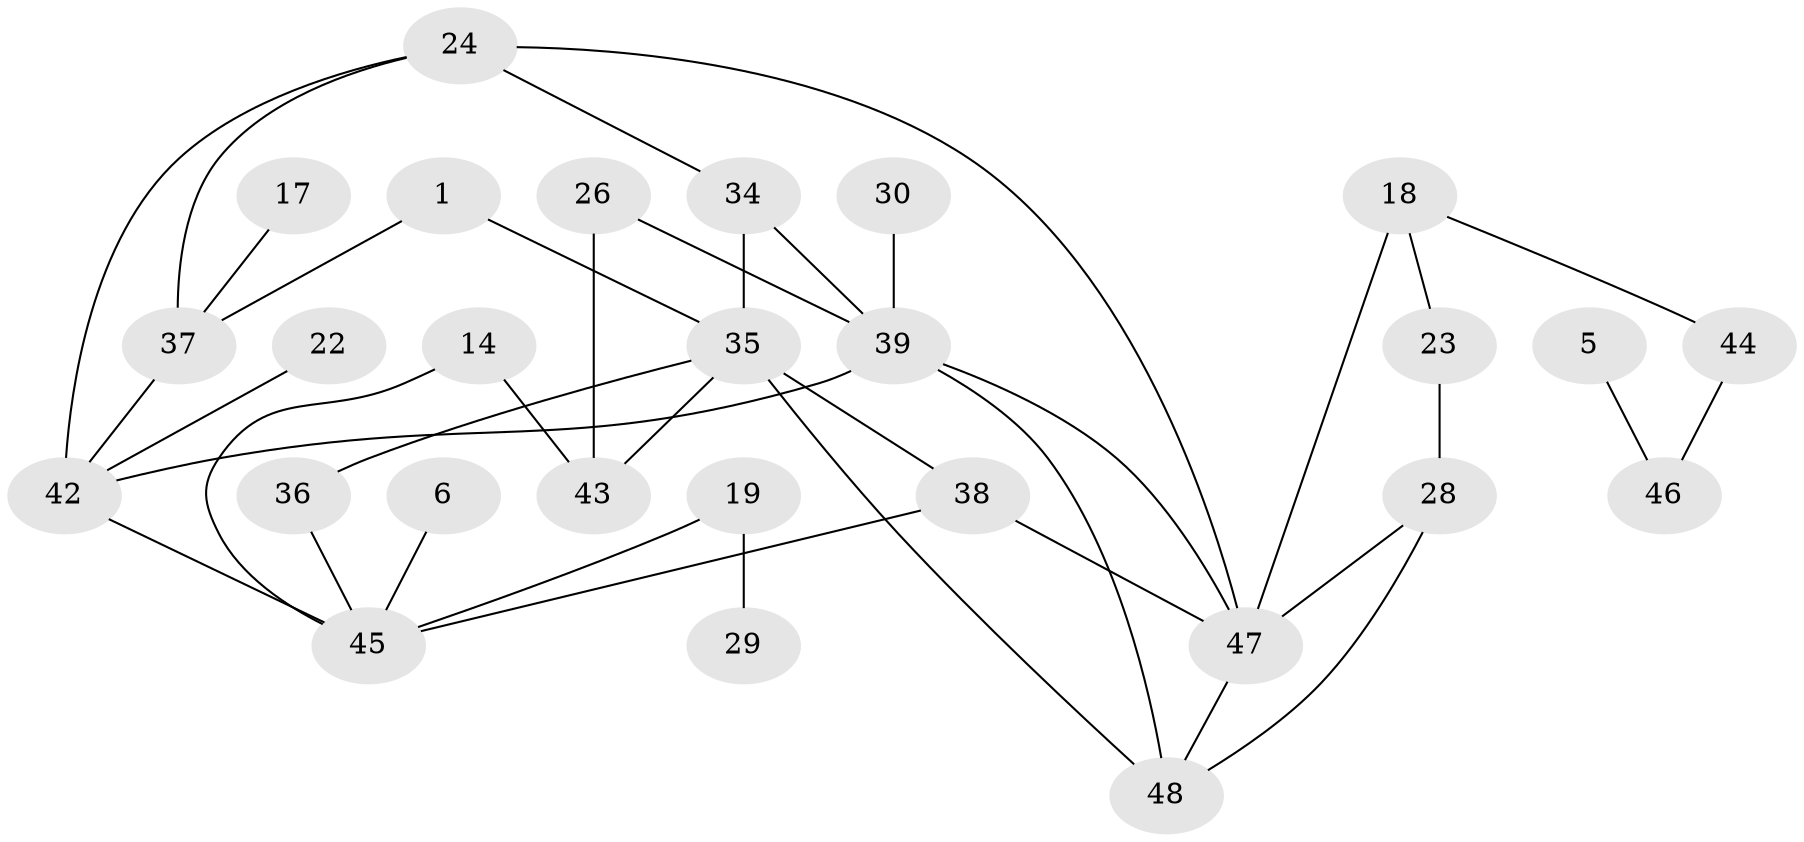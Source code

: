 // original degree distribution, {2: 0.23711340206185566, 3: 0.18556701030927836, 1: 0.26804123711340205, 4: 0.08247422680412371, 0: 0.18556701030927836, 5: 0.020618556701030927, 6: 0.020618556701030927}
// Generated by graph-tools (version 1.1) at 2025/00/03/09/25 03:00:43]
// undirected, 27 vertices, 39 edges
graph export_dot {
graph [start="1"]
  node [color=gray90,style=filled];
  1;
  5;
  6;
  14;
  17;
  18;
  19;
  22;
  23;
  24;
  26;
  28;
  29;
  30;
  34;
  35;
  36;
  37;
  38;
  39;
  42;
  43;
  44;
  45;
  46;
  47;
  48;
  1 -- 35 [weight=1.0];
  1 -- 37 [weight=1.0];
  5 -- 46 [weight=1.0];
  6 -- 45 [weight=1.0];
  14 -- 43 [weight=1.0];
  14 -- 45 [weight=1.0];
  17 -- 37 [weight=1.0];
  18 -- 23 [weight=1.0];
  18 -- 44 [weight=1.0];
  18 -- 47 [weight=2.0];
  19 -- 29 [weight=1.0];
  19 -- 45 [weight=1.0];
  22 -- 42 [weight=1.0];
  23 -- 28 [weight=1.0];
  24 -- 34 [weight=1.0];
  24 -- 37 [weight=1.0];
  24 -- 42 [weight=1.0];
  24 -- 47 [weight=1.0];
  26 -- 39 [weight=1.0];
  26 -- 43 [weight=1.0];
  28 -- 47 [weight=1.0];
  28 -- 48 [weight=1.0];
  30 -- 39 [weight=1.0];
  34 -- 35 [weight=1.0];
  34 -- 39 [weight=1.0];
  35 -- 36 [weight=1.0];
  35 -- 38 [weight=2.0];
  35 -- 43 [weight=1.0];
  35 -- 48 [weight=1.0];
  36 -- 45 [weight=1.0];
  37 -- 42 [weight=1.0];
  38 -- 45 [weight=1.0];
  38 -- 47 [weight=1.0];
  39 -- 42 [weight=1.0];
  39 -- 47 [weight=1.0];
  39 -- 48 [weight=1.0];
  42 -- 45 [weight=1.0];
  44 -- 46 [weight=1.0];
  47 -- 48 [weight=1.0];
}
